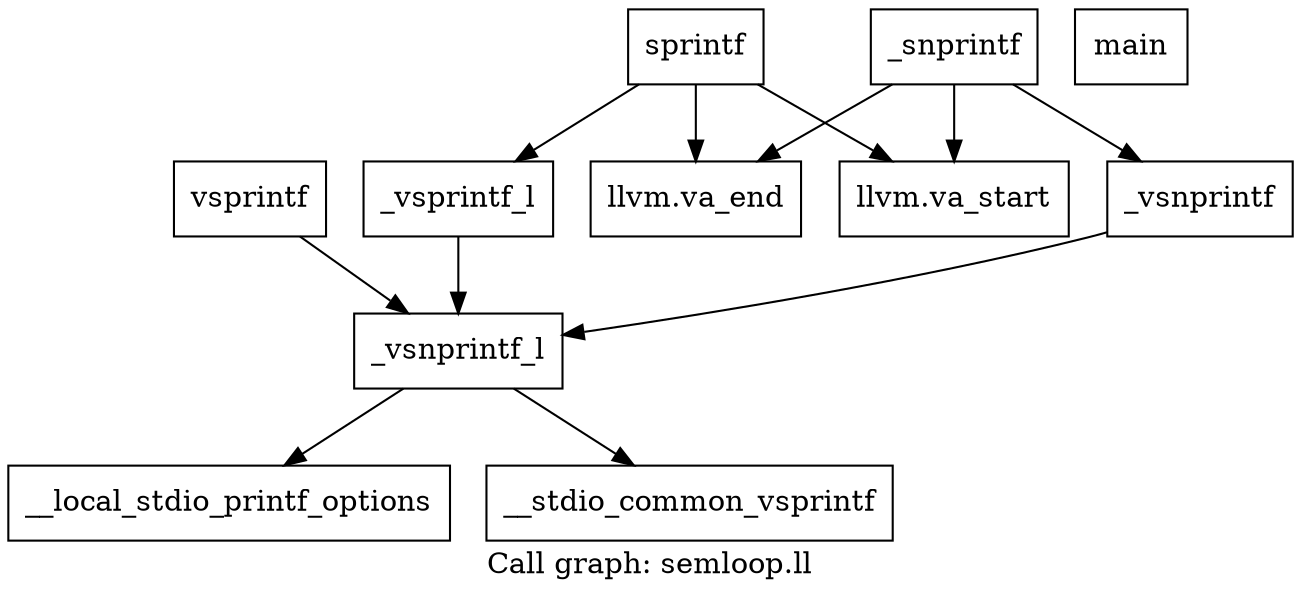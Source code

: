 digraph "Call graph: semloop.ll" {
	label="Call graph: semloop.ll";

	Node0x1c93e829a50 [shape=record,label="{vsprintf}"];
	Node0x1c93e829a50 -> Node0x1c93e82a8d0;
	Node0x1c93e829ad0 [shape=record,label="{sprintf}"];
	Node0x1c93e829ad0 -> Node0x1c93e828f50;
	Node0x1c93e829ad0 -> Node0x1c93e82a2d0;
	Node0x1c93e829ad0 -> Node0x1c93e82ac50;
	Node0x1c93e8296d0 [shape=record,label="{_snprintf}"];
	Node0x1c93e8296d0 -> Node0x1c93e828f50;
	Node0x1c93e8296d0 -> Node0x1c93e8299d0;
	Node0x1c93e8296d0 -> Node0x1c93e82ac50;
	Node0x1c93e82ac50 [shape=record,label="{llvm.va_end}"];
	Node0x1c93e82a2d0 [shape=record,label="{_vsprintf_l}"];
	Node0x1c93e82a2d0 -> Node0x1c93e82a8d0;
	Node0x1c93e82a8d0 [shape=record,label="{_vsnprintf_l}"];
	Node0x1c93e82a8d0 -> Node0x1c93e82ad50;
	Node0x1c93e82a8d0 -> Node0x1c93e8291d0;
	Node0x1c93e8299d0 [shape=record,label="{_vsnprintf}"];
	Node0x1c93e8299d0 -> Node0x1c93e82a8d0;
	Node0x1c93e82a950 [shape=record,label="{main}"];
	Node0x1c93e828f50 [shape=record,label="{llvm.va_start}"];
	Node0x1c93e8291d0 [shape=record,label="{__stdio_common_vsprintf}"];
	Node0x1c93e82ad50 [shape=record,label="{__local_stdio_printf_options}"];
}
